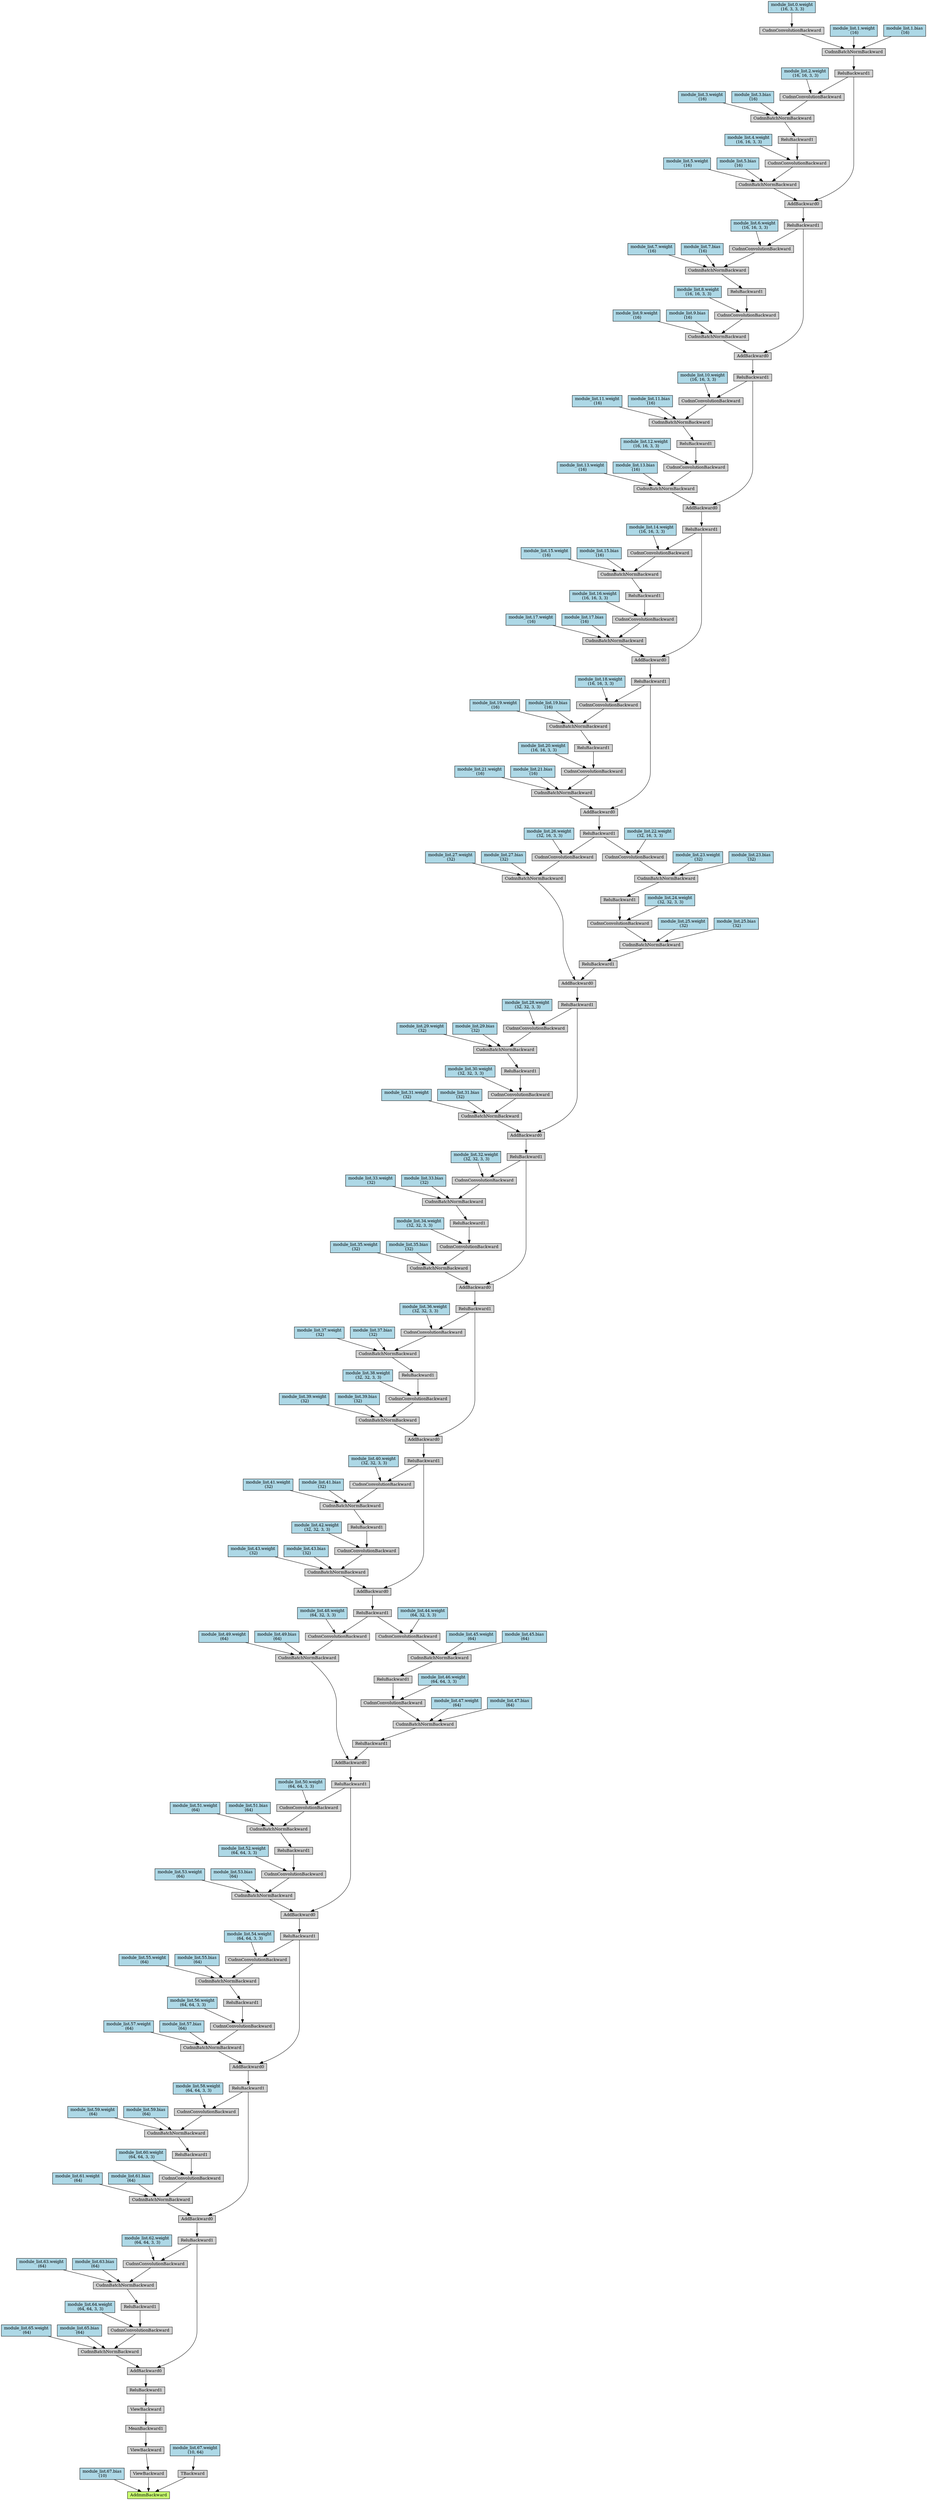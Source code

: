 digraph {
	graph [size="68.39999999999999,68.39999999999999"]
	node [align=left fontsize=12 height=0.2 ranksep=0.1 shape=box style=filled]
	139797573069456 [label=AddmmBackward fillcolor=darkolivegreen1]
	139797618598744 -> 139797573069456
	139797618598744 [label="module_list.67.bias
 (10)" fillcolor=lightblue]
	139797573069960 -> 139797573069456
	139797573069960 [label=ViewBackward]
	139797617890752 -> 139797573069960
	139797617890752 [label=ViewBackward]
	139797617891200 -> 139797617890752
	139797617891200 [label=MeanBackward1]
	139797617891088 -> 139797617891200
	139797617891088 [label=ViewBackward]
	139797617891144 -> 139797617891088
	139797617891144 [label=ReluBackward1]
	139797617891032 -> 139797617891144
	139797617891032 [label=AddBackward0]
	139797617891368 -> 139797617891032
	139797617891368 [label=ReluBackward1]
	139797617891536 -> 139797617891368
	139797617891536 [label=AddBackward0]
	139797617891648 -> 139797617891536
	139797617891648 [label=ReluBackward1]
	139797617891816 -> 139797617891648
	139797617891816 [label=AddBackward0]
	139797617891928 -> 139797617891816
	139797617891928 [label=ReluBackward1]
	139797617892096 -> 139797617891928
	139797617892096 [label=AddBackward0]
	139797617892208 -> 139797617892096
	139797617892208 [label=ReluBackward1]
	139797617892376 -> 139797617892208
	139797617892376 [label=AddBackward0]
	139797617892488 -> 139797617892376
	139797617892488 [label=ReluBackward1]
	139797617892656 -> 139797617892488
	139797617892656 [label=CudnnBatchNormBackward]
	139797617892768 -> 139797617892656
	139797617892768 [label=CudnnConvolutionBackward]
	139797617892880 -> 139797617892768
	139797617892880 [label=ReluBackward1]
	139797617892992 -> 139797617892880
	139797617892992 [label=CudnnBatchNormBackward]
	139797617893104 -> 139797617892992
	139797617893104 [label=CudnnConvolutionBackward]
	139797617893216 -> 139797617893104
	139797617893216 [label=ReluBackward1]
	139797617893328 -> 139797617893216
	139797617893328 [label=AddBackward0]
	139797573271680 -> 139797617893328
	139797573271680 [label=ReluBackward1]
	139797573271848 -> 139797573271680
	139797573271848 [label=AddBackward0]
	139797573271960 -> 139797573271848
	139797573271960 [label=ReluBackward1]
	139797573272128 -> 139797573271960
	139797573272128 [label=AddBackward0]
	139797573272240 -> 139797573272128
	139797573272240 [label=ReluBackward1]
	139797573272408 -> 139797573272240
	139797573272408 [label=AddBackward0]
	139797573272520 -> 139797573272408
	139797573272520 [label=ReluBackward1]
	139797573272688 -> 139797573272520
	139797573272688 [label=AddBackward0]
	139797573272800 -> 139797573272688
	139797573272800 [label=ReluBackward1]
	139797573272968 -> 139797573272800
	139797573272968 [label=CudnnBatchNormBackward]
	139797573273080 -> 139797573272968
	139797573273080 [label=CudnnConvolutionBackward]
	139797573273192 -> 139797573273080
	139797573273192 [label=ReluBackward1]
	139797573273304 -> 139797573273192
	139797573273304 [label=CudnnBatchNormBackward]
	139797573273416 -> 139797573273304
	139797573273416 [label=CudnnConvolutionBackward]
	139797573273528 -> 139797573273416
	139797573273528 [label=ReluBackward1]
	139797573273640 -> 139797573273528
	139797573273640 [label=AddBackward0]
	139797573273752 -> 139797573273640
	139797573273752 [label=ReluBackward1]
	139797573273920 -> 139797573273752
	139797573273920 [label=AddBackward0]
	139797573274032 -> 139797573273920
	139797573274032 [label=ReluBackward1]
	139797573274200 -> 139797573274032
	139797573274200 [label=AddBackward0]
	139797573274312 -> 139797573274200
	139797573274312 [label=ReluBackward1]
	139797573274480 -> 139797573274312
	139797573274480 [label=AddBackward0]
	139797573274592 -> 139797573274480
	139797573274592 [label=ReluBackward1]
	139797573274760 -> 139797573274592
	139797573274760 [label=AddBackward0]
	139797573274872 -> 139797573274760
	139797573274872 [label=ReluBackward1]
	139797573275040 -> 139797573274872
	139797573275040 [label=CudnnBatchNormBackward]
	139797573275152 -> 139797573275040
	139797573275152 [label=CudnnConvolutionBackward]
	139797434994584 -> 139797573275152
	139797434994584 [label="module_list.0.weight
 (16, 3, 3, 3)" fillcolor=lightblue]
	139797434994416 -> 139797573275040
	139797434994416 [label="module_list.1.weight
 (16)" fillcolor=lightblue]
	139797434994472 -> 139797573275040
	139797434994472 [label="module_list.1.bias
 (16)" fillcolor=lightblue]
	139797573274928 -> 139797573274760
	139797573274928 [label=CudnnBatchNormBackward]
	139797617890696 -> 139797573274928
	139797617890696 [label=CudnnConvolutionBackward]
	139797617890528 -> 139797617890696
	139797617890528 [label=ReluBackward1]
	139797617890304 -> 139797617890528
	139797617890304 [label=CudnnBatchNormBackward]
	139797617890192 -> 139797617890304
	139797617890192 [label=CudnnConvolutionBackward]
	139797573274872 -> 139797617890192
	139797617889968 -> 139797617890192
	139797617889968 [label="module_list.2.weight
 (16, 16, 3, 3)" fillcolor=lightblue]
	139797617890136 -> 139797617890304
	139797617890136 [label="module_list.3.weight
 (16)" fillcolor=lightblue]
	139797617890080 -> 139797617890304
	139797617890080 [label="module_list.3.bias
 (16)" fillcolor=lightblue]
	139797617890472 -> 139797617890696
	139797617890472 [label="module_list.4.weight
 (16, 16, 3, 3)" fillcolor=lightblue]
	139797617890808 -> 139797573274928
	139797617890808 [label="module_list.5.weight
 (16)" fillcolor=lightblue]
	139797617890640 -> 139797573274928
	139797617890640 [label="module_list.5.bias
 (16)" fillcolor=lightblue]
	139797573274648 -> 139797573274480
	139797573274648 [label=CudnnBatchNormBackward]
	139797617890584 -> 139797573274648
	139797617890584 [label=CudnnConvolutionBackward]
	139797617890248 -> 139797617890584
	139797617890248 [label=ReluBackward1]
	139797617889856 -> 139797617890248
	139797617889856 [label=CudnnBatchNormBackward]
	139797617889632 -> 139797617889856
	139797617889632 [label=CudnnConvolutionBackward]
	139797573274592 -> 139797617889632
	139797617889408 -> 139797617889632
	139797617889408 [label="module_list.6.weight
 (16, 16, 3, 3)" fillcolor=lightblue]
	139797617889576 -> 139797617889856
	139797617889576 [label="module_list.7.weight
 (16)" fillcolor=lightblue]
	139797617889520 -> 139797617889856
	139797617889520 [label="module_list.7.bias
 (16)" fillcolor=lightblue]
	139797617889800 -> 139797617890584
	139797617889800 [label="module_list.8.weight
 (16, 16, 3, 3)" fillcolor=lightblue]
	139797617890416 -> 139797573274648
	139797617890416 [label="module_list.9.weight
 (16)" fillcolor=lightblue]
	139797617890024 -> 139797573274648
	139797617890024 [label="module_list.9.bias
 (16)" fillcolor=lightblue]
	139797573274368 -> 139797573274200
	139797573274368 [label=CudnnBatchNormBackward]
	139797617889912 -> 139797573274368
	139797617889912 [label=CudnnConvolutionBackward]
	139797617889688 -> 139797617889912
	139797617889688 [label=ReluBackward1]
	139797617885136 -> 139797617889688
	139797617885136 [label=CudnnBatchNormBackward]
	139797617884912 -> 139797617885136
	139797617884912 [label=CudnnConvolutionBackward]
	139797573274312 -> 139797617884912
	139797617884688 -> 139797617884912
	139797617884688 [label="module_list.10.weight
 (16, 16, 3, 3)" fillcolor=lightblue]
	139797617884856 -> 139797617885136
	139797617884856 [label="module_list.11.weight
 (16)" fillcolor=lightblue]
	139797617884800 -> 139797617885136
	139797617884800 [label="module_list.11.bias
 (16)" fillcolor=lightblue]
	139797617885080 -> 139797617889912
	139797617885080 [label="module_list.12.weight
 (16, 16, 3, 3)" fillcolor=lightblue]
	139797617889744 -> 139797573274368
	139797617889744 [label="module_list.13.weight
 (16)" fillcolor=lightblue]
	139797617889464 -> 139797573274368
	139797617889464 [label="module_list.13.bias
 (16)" fillcolor=lightblue]
	139797573274088 -> 139797573273920
	139797573274088 [label=CudnnBatchNormBackward]
	139797617889352 -> 139797573274088
	139797617889352 [label=CudnnConvolutionBackward]
	139797617884968 -> 139797617889352
	139797617884968 [label=ReluBackward1]
	139797617884576 -> 139797617884968
	139797617884576 [label=CudnnBatchNormBackward]
	139797617884352 -> 139797617884576
	139797617884352 [label=CudnnConvolutionBackward]
	139797573274032 -> 139797617884352
	139797617884128 -> 139797617884352
	139797617884128 [label="module_list.14.weight
 (16, 16, 3, 3)" fillcolor=lightblue]
	139797617884296 -> 139797617884576
	139797617884296 [label="module_list.15.weight
 (16)" fillcolor=lightblue]
	139797617884240 -> 139797617884576
	139797617884240 [label="module_list.15.bias
 (16)" fillcolor=lightblue]
	139797617884520 -> 139797617889352
	139797617884520 [label="module_list.16.weight
 (16, 16, 3, 3)" fillcolor=lightblue]
	139797617885024 -> 139797573274088
	139797617885024 [label="module_list.17.weight
 (16)" fillcolor=lightblue]
	139797617884744 -> 139797573274088
	139797617884744 [label="module_list.17.bias
 (16)" fillcolor=lightblue]
	139797573273808 -> 139797573273640
	139797573273808 [label=CudnnBatchNormBackward]
	139797617884632 -> 139797573273808
	139797617884632 [label=CudnnConvolutionBackward]
	139797617884408 -> 139797617884632
	139797617884408 [label=ReluBackward1]
	139797617884016 -> 139797617884408
	139797617884016 [label=CudnnBatchNormBackward]
	139797617883792 -> 139797617884016
	139797617883792 [label=CudnnConvolutionBackward]
	139797573273752 -> 139797617883792
	139797617883568 -> 139797617883792
	139797617883568 [label="module_list.18.weight
 (16, 16, 3, 3)" fillcolor=lightblue]
	139797617883736 -> 139797617884016
	139797617883736 [label="module_list.19.weight
 (16)" fillcolor=lightblue]
	139797617883680 -> 139797617884016
	139797617883680 [label="module_list.19.bias
 (16)" fillcolor=lightblue]
	139797617883960 -> 139797617884632
	139797617883960 [label="module_list.20.weight
 (16, 16, 3, 3)" fillcolor=lightblue]
	139797617884464 -> 139797573273808
	139797617884464 [label="module_list.21.weight
 (16)" fillcolor=lightblue]
	139797617884184 -> 139797573273808
	139797617884184 [label="module_list.21.bias
 (16)" fillcolor=lightblue]
	139797434992736 -> 139797573273416
	139797434992736 [label="module_list.22.weight
 (32, 16, 3, 3)" fillcolor=lightblue]
	139797434992512 -> 139797573273304
	139797434992512 [label="module_list.23.weight
 (32)" fillcolor=lightblue]
	139797434992568 -> 139797573273304
	139797434992568 [label="module_list.23.bias
 (32)" fillcolor=lightblue]
	139797434992232 -> 139797573273080
	139797434992232 [label="module_list.24.weight
 (32, 32, 3, 3)" fillcolor=lightblue]
	139797434992008 -> 139797573272968
	139797434992008 [label="module_list.25.weight
 (32)" fillcolor=lightblue]
	139797434992064 -> 139797573272968
	139797434992064 [label="module_list.25.bias
 (32)" fillcolor=lightblue]
	139797573272856 -> 139797573272688
	139797573272856 [label=CudnnBatchNormBackward]
	139797617883624 -> 139797573272856
	139797617883624 [label=CudnnConvolutionBackward]
	139797573273528 -> 139797617883624
	139797617883848 -> 139797617883624
	139797617883848 [label="module_list.26.weight
 (32, 16, 3, 3)" fillcolor=lightblue]
	139797617884072 -> 139797573272856
	139797617884072 [label="module_list.27.weight
 (32)" fillcolor=lightblue]
	139797617883904 -> 139797573272856
	139797617883904 [label="module_list.27.bias
 (32)" fillcolor=lightblue]
	139797573272576 -> 139797573272408
	139797573272576 [label=CudnnBatchNormBackward]
	139797617883512 -> 139797573272576
	139797617883512 [label=CudnnConvolutionBackward]
	139797617883344 -> 139797617883512
	139797617883344 [label=ReluBackward1]
	139797617883120 -> 139797617883344
	139797617883120 [label=CudnnBatchNormBackward]
	139797617883008 -> 139797617883120
	139797617883008 [label=CudnnConvolutionBackward]
	139797573272520 -> 139797617883008
	139797617882784 -> 139797617883008
	139797617882784 [label="module_list.28.weight
 (32, 32, 3, 3)" fillcolor=lightblue]
	139797617882952 -> 139797617883120
	139797617882952 [label="module_list.29.weight
 (32)" fillcolor=lightblue]
	139797617882896 -> 139797617883120
	139797617882896 [label="module_list.29.bias
 (32)" fillcolor=lightblue]
	139797617883232 -> 139797617883512
	139797617883232 [label="module_list.30.weight
 (32, 32, 3, 3)" fillcolor=lightblue]
	139797617883400 -> 139797573272576
	139797617883400 [label="module_list.31.weight
 (32)" fillcolor=lightblue]
	139797617883456 -> 139797573272576
	139797617883456 [label="module_list.31.bias
 (32)" fillcolor=lightblue]
	139797573272296 -> 139797573272128
	139797573272296 [label=CudnnBatchNormBackward]
	139797617883288 -> 139797573272296
	139797617883288 [label=CudnnConvolutionBackward]
	139797617883064 -> 139797617883288
	139797617883064 [label=ReluBackward1]
	139797617882672 -> 139797617883064
	139797617882672 [label=CudnnBatchNormBackward]
	139797617882448 -> 139797617882672
	139797617882448 [label=CudnnConvolutionBackward]
	139797573272240 -> 139797617882448
	139797617882224 -> 139797617882448
	139797617882224 [label="module_list.32.weight
 (32, 32, 3, 3)" fillcolor=lightblue]
	139797617882392 -> 139797617882672
	139797617882392 [label="module_list.33.weight
 (32)" fillcolor=lightblue]
	139797617882336 -> 139797617882672
	139797617882336 [label="module_list.33.bias
 (32)" fillcolor=lightblue]
	139797617882616 -> 139797617883288
	139797617882616 [label="module_list.34.weight
 (32, 32, 3, 3)" fillcolor=lightblue]
	139797617883176 -> 139797573272296
	139797617883176 [label="module_list.35.weight
 (32)" fillcolor=lightblue]
	139797617882840 -> 139797573272296
	139797617882840 [label="module_list.35.bias
 (32)" fillcolor=lightblue]
	139797573272016 -> 139797573271848
	139797573272016 [label=CudnnBatchNormBackward]
	139797617882728 -> 139797573272016
	139797617882728 [label=CudnnConvolutionBackward]
	139797617882504 -> 139797617882728
	139797617882504 [label=ReluBackward1]
	139797617882112 -> 139797617882504
	139797617882112 [label=CudnnBatchNormBackward]
	139797617881888 -> 139797617882112
	139797617881888 [label=CudnnConvolutionBackward]
	139797573271960 -> 139797617881888
	139797617881608 -> 139797617881888
	139797617881608 [label="module_list.36.weight
 (32, 32, 3, 3)" fillcolor=lightblue]
	139797617881832 -> 139797617882112
	139797617881832 [label="module_list.37.weight
 (32)" fillcolor=lightblue]
	139797617881776 -> 139797617882112
	139797617881776 [label="module_list.37.bias
 (32)" fillcolor=lightblue]
	139797617882056 -> 139797617882728
	139797617882056 [label="module_list.38.weight
 (32, 32, 3, 3)" fillcolor=lightblue]
	139797617882560 -> 139797573272016
	139797617882560 [label="module_list.39.weight
 (32)" fillcolor=lightblue]
	139797617882280 -> 139797573272016
	139797617882280 [label="module_list.39.bias
 (32)" fillcolor=lightblue]
	139797573271736 -> 139797617893328
	139797573271736 [label=CudnnBatchNormBackward]
	139797617882168 -> 139797573271736
	139797617882168 [label=CudnnConvolutionBackward]
	139797617881944 -> 139797617882168
	139797617881944 [label=ReluBackward1]
	139797617881496 -> 139797617881944
	139797617881496 [label=CudnnBatchNormBackward]
	139797617881272 -> 139797617881496
	139797617881272 [label=CudnnConvolutionBackward]
	139797573271680 -> 139797617881272
	139797573062552 -> 139797617881272
	139797573062552 [label="module_list.40.weight
 (32, 32, 3, 3)" fillcolor=lightblue]
	139797617881216 -> 139797617881496
	139797617881216 [label="module_list.41.weight
 (32)" fillcolor=lightblue]
	139797617881160 -> 139797617881496
	139797617881160 [label="module_list.41.bias
 (32)" fillcolor=lightblue]
	139797617881440 -> 139797617882168
	139797617881440 [label="module_list.42.weight
 (32, 32, 3, 3)" fillcolor=lightblue]
	139797617882000 -> 139797573271736
	139797617882000 [label="module_list.43.weight
 (32)" fillcolor=lightblue]
	139797617881664 -> 139797573271736
	139797617881664 [label="module_list.43.bias
 (32)" fillcolor=lightblue]
	139797618601656 -> 139797617893104
	139797618601656 [label="module_list.44.weight
 (64, 32, 3, 3)" fillcolor=lightblue]
	139797618601432 -> 139797617892992
	139797618601432 [label="module_list.45.weight
 (64)" fillcolor=lightblue]
	139797618601488 -> 139797617892992
	139797618601488 [label="module_list.45.bias
 (64)" fillcolor=lightblue]
	139797618601152 -> 139797617892768
	139797618601152 [label="module_list.46.weight
 (64, 64, 3, 3)" fillcolor=lightblue]
	139797618600928 -> 139797617892656
	139797618600928 [label="module_list.47.weight
 (64)" fillcolor=lightblue]
	139797618600984 -> 139797617892656
	139797618600984 [label="module_list.47.bias
 (64)" fillcolor=lightblue]
	139797617892544 -> 139797617892376
	139797617892544 [label=CudnnBatchNormBackward]
	139797617892712 -> 139797617892544
	139797617892712 [label=CudnnConvolutionBackward]
	139797617893216 -> 139797617892712
	139797617893272 -> 139797617892712
	139797617893272 [label="module_list.48.weight
 (64, 32, 3, 3)" fillcolor=lightblue]
	139797617892824 -> 139797617892544
	139797617892824 [label="module_list.49.weight
 (64)" fillcolor=lightblue]
	139797617892936 -> 139797617892544
	139797617892936 [label="module_list.49.bias
 (64)" fillcolor=lightblue]
	139797617892264 -> 139797617892096
	139797617892264 [label=CudnnBatchNormBackward]
	139797617892432 -> 139797617892264
	139797617892432 [label=CudnnConvolutionBackward]
	139797617881328 -> 139797617892432
	139797617881328 [label=ReluBackward1]
	139797573062608 -> 139797617881328
	139797573062608 [label=CudnnBatchNormBackward]
	139797573062384 -> 139797573062608
	139797573062384 [label=CudnnConvolutionBackward]
	139797617892208 -> 139797573062384
	139797573062216 -> 139797573062384
	139797573062216 [label="module_list.50.weight
 (64, 64, 3, 3)" fillcolor=lightblue]
	139797573062328 -> 139797573062608
	139797573062328 [label="module_list.51.weight
 (64)" fillcolor=lightblue]
	139797573062440 -> 139797573062608
	139797573062440 [label="module_list.51.bias
 (64)" fillcolor=lightblue]
	139797617881552 -> 139797617892432
	139797617881552 [label="module_list.52.weight
 (64, 64, 3, 3)" fillcolor=lightblue]
	139797617892600 -> 139797617892264
	139797617892600 [label="module_list.53.weight
 (64)" fillcolor=lightblue]
	139797617893160 -> 139797617892264
	139797617893160 [label="module_list.53.bias
 (64)" fillcolor=lightblue]
	139797617891984 -> 139797617891816
	139797617891984 [label=CudnnBatchNormBackward]
	139797617892152 -> 139797617891984
	139797617892152 [label=CudnnConvolutionBackward]
	139797573062272 -> 139797617892152
	139797573062272 [label=ReluBackward1]
	139797573062048 -> 139797573062272
	139797573062048 [label=CudnnBatchNormBackward]
	139797573062104 -> 139797573062048
	139797573062104 [label=CudnnConvolutionBackward]
	139797617891928 -> 139797573062104
	139797573061768 -> 139797573062104
	139797573061768 [label="module_list.54.weight
 (64, 64, 3, 3)" fillcolor=lightblue]
	139797573061936 -> 139797573062048
	139797573061936 [label="module_list.55.weight
 (64)" fillcolor=lightblue]
	139797573061880 -> 139797573062048
	139797573061880 [label="module_list.55.bias
 (64)" fillcolor=lightblue]
	139797573062160 -> 139797617892152
	139797573062160 [label="module_list.56.weight
 (64, 64, 3, 3)" fillcolor=lightblue]
	139797617892320 -> 139797617891984
	139797617892320 [label="module_list.57.weight
 (64)" fillcolor=lightblue]
	139797617893048 -> 139797617891984
	139797617893048 [label="module_list.57.bias
 (64)" fillcolor=lightblue]
	139797617891704 -> 139797617891536
	139797617891704 [label=CudnnBatchNormBackward]
	139797617891872 -> 139797617891704
	139797617891872 [label=CudnnConvolutionBackward]
	139797573061824 -> 139797617891872
	139797573061824 [label=ReluBackward1]
	139797573061600 -> 139797573061824
	139797573061600 [label=CudnnBatchNormBackward]
	139797573061656 -> 139797573061600
	139797573061656 [label=CudnnConvolutionBackward]
	139797617891648 -> 139797573061656
	139797573061320 -> 139797573061656
	139797573061320 [label="module_list.58.weight
 (64, 64, 3, 3)" fillcolor=lightblue]
	139797573061488 -> 139797573061600
	139797573061488 [label="module_list.59.weight
 (64)" fillcolor=lightblue]
	139797573061432 -> 139797573061600
	139797573061432 [label="module_list.59.bias
 (64)" fillcolor=lightblue]
	139797573061712 -> 139797617891872
	139797573061712 [label="module_list.60.weight
 (64, 64, 3, 3)" fillcolor=lightblue]
	139797617892040 -> 139797617891704
	139797617892040 [label="module_list.61.weight
 (64)" fillcolor=lightblue]
	139797617881384 -> 139797617891704
	139797617881384 [label="module_list.61.bias
 (64)" fillcolor=lightblue]
	139797617891424 -> 139797617891032
	139797617891424 [label=CudnnBatchNormBackward]
	139797617891592 -> 139797617891424
	139797617891592 [label=CudnnConvolutionBackward]
	139797573061376 -> 139797617891592
	139797573061376 [label=ReluBackward1]
	139797573061152 -> 139797573061376
	139797573061152 [label=CudnnBatchNormBackward]
	139797573061208 -> 139797573061152
	139797573061208 [label=CudnnConvolutionBackward]
	139797617891368 -> 139797573061208
	139797573060872 -> 139797573061208
	139797573060872 [label="module_list.62.weight
 (64, 64, 3, 3)" fillcolor=lightblue]
	139797573061040 -> 139797573061152
	139797573061040 [label="module_list.63.weight
 (64)" fillcolor=lightblue]
	139797573060984 -> 139797573061152
	139797573060984 [label="module_list.63.bias
 (64)" fillcolor=lightblue]
	139797573061264 -> 139797617891592
	139797573061264 [label="module_list.64.weight
 (64, 64, 3, 3)" fillcolor=lightblue]
	139797617891760 -> 139797617891424
	139797617891760 [label="module_list.65.weight
 (64)" fillcolor=lightblue]
	139797573062496 -> 139797617891424
	139797573062496 [label="module_list.65.bias
 (64)" fillcolor=lightblue]
	139797618599416 -> 139797573069456
	139797618599416 [label=TBackward]
	139797617890864 -> 139797618599416
	139797617890864 [label="module_list.67.weight
 (10, 64)" fillcolor=lightblue]
}
